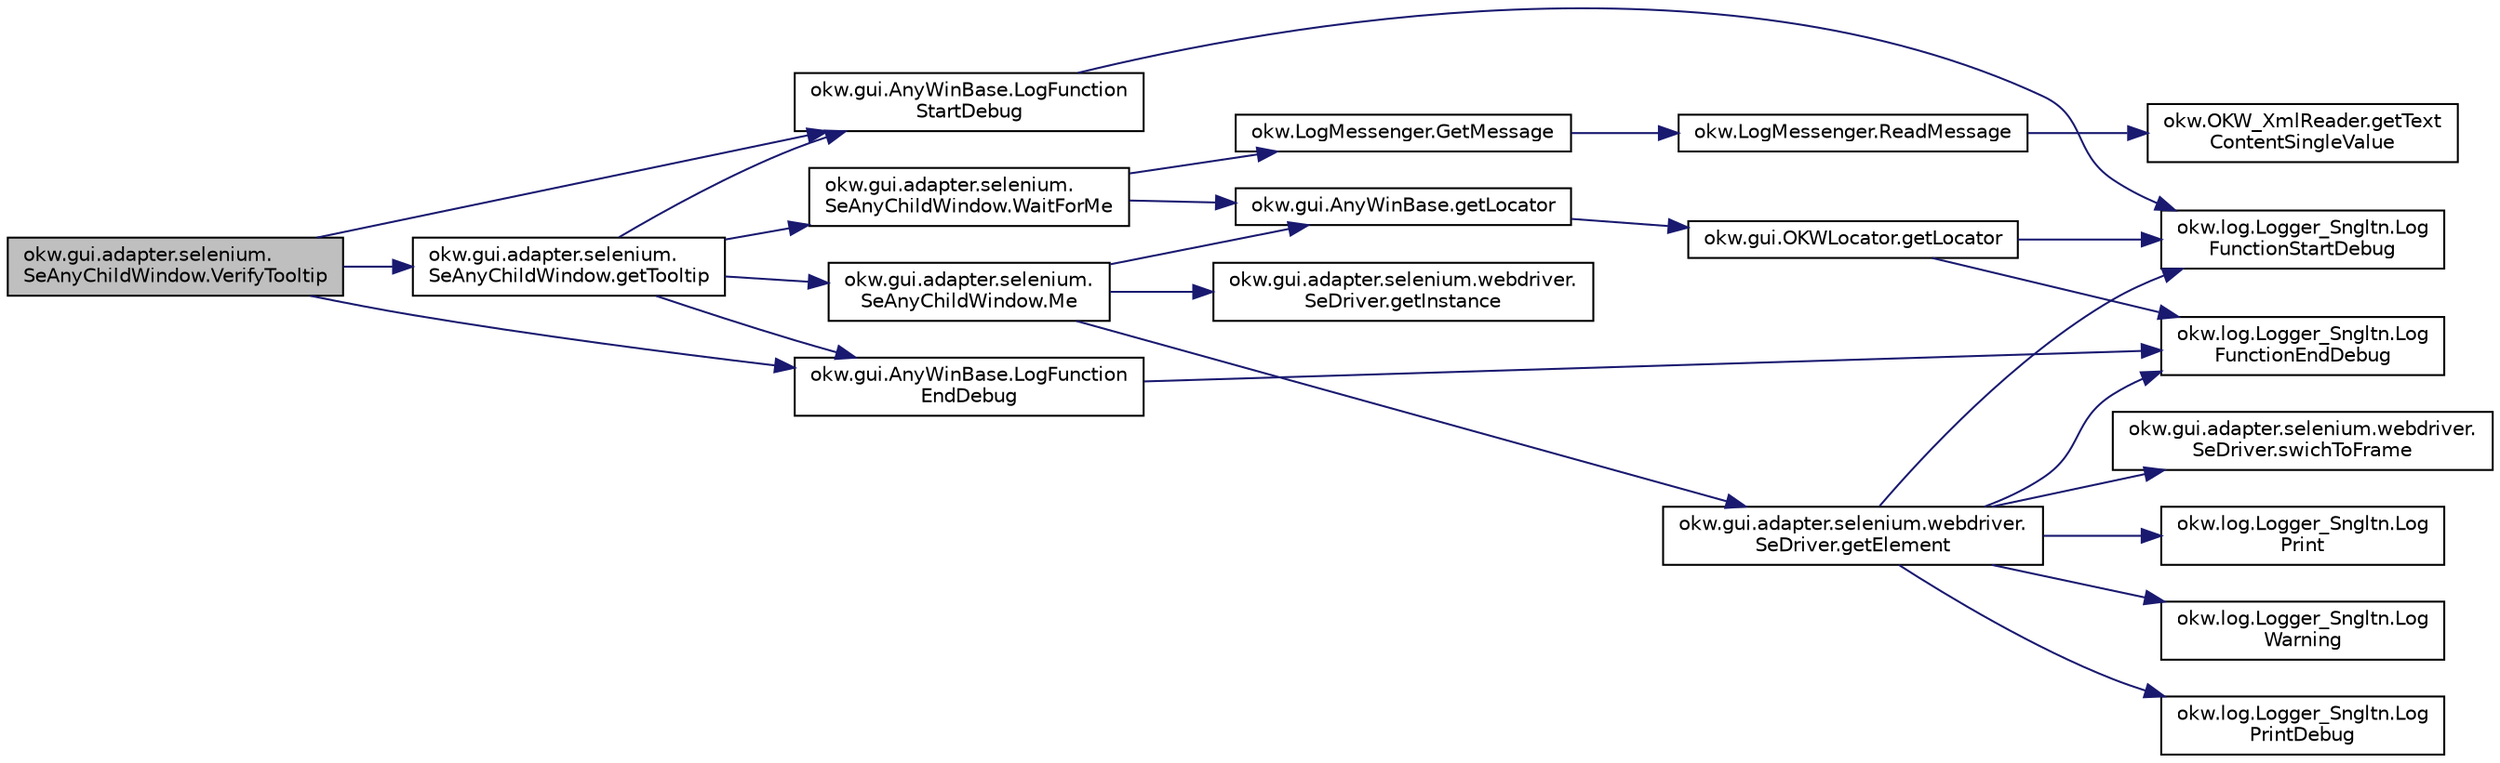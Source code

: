 digraph "okw.gui.adapter.selenium.SeAnyChildWindow.VerifyTooltip"
{
 // INTERACTIVE_SVG=YES
 // LATEX_PDF_SIZE
  edge [fontname="Helvetica",fontsize="10",labelfontname="Helvetica",labelfontsize="10"];
  node [fontname="Helvetica",fontsize="10",shape=record];
  rankdir="LR";
  Node737 [label="okw.gui.adapter.selenium.\lSeAnyChildWindow.VerifyTooltip",height=0.2,width=0.4,color="black", fillcolor="grey75", style="filled", fontcolor="black",tooltip="Ermittelt den textuellen Inhalt des ToolTips für Prüfewert."];
  Node737 -> Node738 [color="midnightblue",fontsize="10",style="solid",fontname="Helvetica"];
  Node738 [label="okw.gui.AnyWinBase.LogFunction\lStartDebug",height=0.2,width=0.4,color="black", fillcolor="white", style="filled",URL="$classokw_1_1gui_1_1_any_win_base.html#abaab572bdbed7b471f659d5dd8c76853",tooltip="Methode ruft die Methode Logger.Instance.LogFunctionStartDebug(fps_FunctionName), und erweitert den g..."];
  Node738 -> Node739 [color="midnightblue",fontsize="10",style="solid",fontname="Helvetica"];
  Node739 [label="okw.log.Logger_Sngltn.Log\lFunctionStartDebug",height=0.2,width=0.4,color="black", fillcolor="white", style="filled",URL="$classokw_1_1log_1_1_logger___sngltn.html#a2d4c3d22d2a52b92873ee2f3853d9c42",tooltip="LogFunctionStartDebug:"];
  Node737 -> Node740 [color="midnightblue",fontsize="10",style="solid",fontname="Helvetica"];
  Node740 [label="okw.gui.adapter.selenium.\lSeAnyChildWindow.getTooltip",height=0.2,width=0.4,color="black", fillcolor="white", style="filled",URL="$classokw_1_1gui_1_1adapter_1_1selenium_1_1_se_any_child_window.html#a1c887727f8411c769a24c90d8bde67a5",tooltip="Ermittelt den textuellen Inhalt des ToolTips."];
  Node740 -> Node738 [color="midnightblue",fontsize="10",style="solid",fontname="Helvetica"];
  Node740 -> Node741 [color="midnightblue",fontsize="10",style="solid",fontname="Helvetica"];
  Node741 [label="okw.gui.adapter.selenium.\lSeAnyChildWindow.WaitForMe",height=0.2,width=0.4,color="black", fillcolor="white", style="filled",URL="$classokw_1_1gui_1_1adapter_1_1selenium_1_1_se_any_child_window.html#a72faf4aa1717b4178fae1b0570ca9b28",tooltip="Wartet auf das Objekt Wenn kein Fenster gefunden wird,."];
  Node741 -> Node742 [color="midnightblue",fontsize="10",style="solid",fontname="Helvetica"];
  Node742 [label="okw.gui.AnyWinBase.getLocator",height=0.2,width=0.4,color="black", fillcolor="white", style="filled",URL="$classokw_1_1gui_1_1_any_win_base.html#a9929f6fae1f4e2c20df79d32d5bc79db",tooltip="Holt den vollständig (rekursiv) aufgelösten (z.B."];
  Node742 -> Node743 [color="midnightblue",fontsize="10",style="solid",fontname="Helvetica"];
  Node743 [label="okw.gui.OKWLocator.getLocator",height=0.2,width=0.4,color="black", fillcolor="white", style="filled",URL="$classokw_1_1gui_1_1_o_k_w_locator.html#adc74fc2125dd048dc1cb84e011f47ec8",tooltip="Holt den vollständig (rekursiv) aufgelösten des Locators."];
  Node743 -> Node739 [color="midnightblue",fontsize="10",style="solid",fontname="Helvetica"];
  Node743 -> Node744 [color="midnightblue",fontsize="10",style="solid",fontname="Helvetica"];
  Node744 [label="okw.log.Logger_Sngltn.Log\lFunctionEndDebug",height=0.2,width=0.4,color="black", fillcolor="white", style="filled",URL="$classokw_1_1log_1_1_logger___sngltn.html#a91b192a4e0381f6d02b791693d0fab84",tooltip="LogFunctionEndDebug:"];
  Node741 -> Node745 [color="midnightblue",fontsize="10",style="solid",fontname="Helvetica"];
  Node745 [label="okw.LogMessenger.GetMessage",height=0.2,width=0.4,color="black", fillcolor="white", style="filled",URL="$classokw_1_1_log_messenger.html#af225d1f037d47b3b085175c09d78bdd2",tooltip="Holt die Log-Meldung für MethodeNmae/Textkey ohne weitere Parameter."];
  Node745 -> Node746 [color="midnightblue",fontsize="10",style="solid",fontname="Helvetica"];
  Node746 [label="okw.LogMessenger.ReadMessage",height=0.2,width=0.4,color="black", fillcolor="white", style="filled",URL="$classokw_1_1_log_messenger.html#a530cd6ab82ec82a04206a2e976ec06e3",tooltip="Interne Kernfunktion holt die Log-Meldung mit Platzhaltern aus der XML-Datei."];
  Node746 -> Node747 [color="midnightblue",fontsize="10",style="solid",fontname="Helvetica"];
  Node747 [label="okw.OKW_XmlReader.getText\lContentSingleValue",height=0.2,width=0.4,color="black", fillcolor="white", style="filled",URL="$classokw_1_1_o_k_w___xml_reader.html#ab920b5335a2e1429c14cc5f8e79f39eb",tooltip="Lies den TextContent eines Tag."];
  Node740 -> Node748 [color="midnightblue",fontsize="10",style="solid",fontname="Helvetica"];
  Node748 [label="okw.gui.adapter.selenium.\lSeAnyChildWindow.Me",height=0.2,width=0.4,color="black", fillcolor="white", style="filled",URL="$classokw_1_1gui_1_1adapter_1_1selenium_1_1_se_any_child_window.html#a9a138af1fc6ff850d708d66f308a2525",tooltip="Ermittelt aus dem gegebenen Locator das DOM-Elelement, welches das Objekt representiert."];
  Node748 -> Node749 [color="midnightblue",fontsize="10",style="solid",fontname="Helvetica"];
  Node749 [label="okw.gui.adapter.selenium.webdriver.\lSeDriver.getInstance",height=0.2,width=0.4,color="black", fillcolor="white", style="filled",URL="$classokw_1_1gui_1_1adapter_1_1selenium_1_1webdriver_1_1_se_driver.html#aee9e3f8a67f4ad1f8100a33ba71c926e",tooltip="Gibt die Instance für die einzige Instanz dieser Klasse zurück."];
  Node748 -> Node750 [color="midnightblue",fontsize="10",style="solid",fontname="Helvetica"];
  Node750 [label="okw.gui.adapter.selenium.webdriver.\lSeDriver.getElement",height=0.2,width=0.4,color="black", fillcolor="white", style="filled",URL="$classokw_1_1gui_1_1adapter_1_1selenium_1_1webdriver_1_1_se_driver.html#a65a8400867355574525aa356a53d3ccf",tooltip="Ermittelt das Webelement mit der gegebenen frameID und dem gegebenen Locator."];
  Node750 -> Node739 [color="midnightblue",fontsize="10",style="solid",fontname="Helvetica"];
  Node750 -> Node751 [color="midnightblue",fontsize="10",style="solid",fontname="Helvetica"];
  Node751 [label="okw.gui.adapter.selenium.webdriver.\lSeDriver.swichToFrame",height=0.2,width=0.4,color="black", fillcolor="white", style="filled",URL="$classokw_1_1gui_1_1adapter_1_1selenium_1_1webdriver_1_1_se_driver.html#a47eec72c911c05beb2127672daafb325",tooltip="Wechselt das aktuelle Frame auf das Frame mit der id=iframeID."];
  Node750 -> Node752 [color="midnightblue",fontsize="10",style="solid",fontname="Helvetica"];
  Node752 [label="okw.log.Logger_Sngltn.Log\lPrint",height=0.2,width=0.4,color="black", fillcolor="white", style="filled",URL="$classokw_1_1log_1_1_logger___sngltn.html#a8ebceaddd6cc6963ddb8e08c72ea808c",tooltip="LogPrint Function: Prints the values of expressions to the results file."];
  Node750 -> Node753 [color="midnightblue",fontsize="10",style="solid",fontname="Helvetica"];
  Node753 [label="okw.log.Logger_Sngltn.Log\lWarning",height=0.2,width=0.4,color="black", fillcolor="white", style="filled",URL="$classokw_1_1log_1_1_logger___sngltn.html#a2c15e9b2cd0c6266f4c67b8cb00d92e5",tooltip="LogWarning Function: Logs a warning to the results file."];
  Node750 -> Node754 [color="midnightblue",fontsize="10",style="solid",fontname="Helvetica"];
  Node754 [label="okw.log.Logger_Sngltn.Log\lPrintDebug",height=0.2,width=0.4,color="black", fillcolor="white", style="filled",URL="$classokw_1_1log_1_1_logger___sngltn.html#a313f97c79ba4662d9daaf7f537dd02f4",tooltip="Loggt eine Nachricht."];
  Node750 -> Node744 [color="midnightblue",fontsize="10",style="solid",fontname="Helvetica"];
  Node748 -> Node742 [color="midnightblue",fontsize="10",style="solid",fontname="Helvetica"];
  Node740 -> Node755 [color="midnightblue",fontsize="10",style="solid",fontname="Helvetica"];
  Node755 [label="okw.gui.AnyWinBase.LogFunction\lEndDebug",height=0.2,width=0.4,color="black", fillcolor="white", style="filled",URL="$classokw_1_1gui_1_1_any_win_base.html#a51cf50ace21902b3a5359316f53a7f3e",tooltip="Methode ruft die Methode Logger.Instance.LogFunctionEndDebug() auf."];
  Node755 -> Node744 [color="midnightblue",fontsize="10",style="solid",fontname="Helvetica"];
  Node737 -> Node755 [color="midnightblue",fontsize="10",style="solid",fontname="Helvetica"];
}
